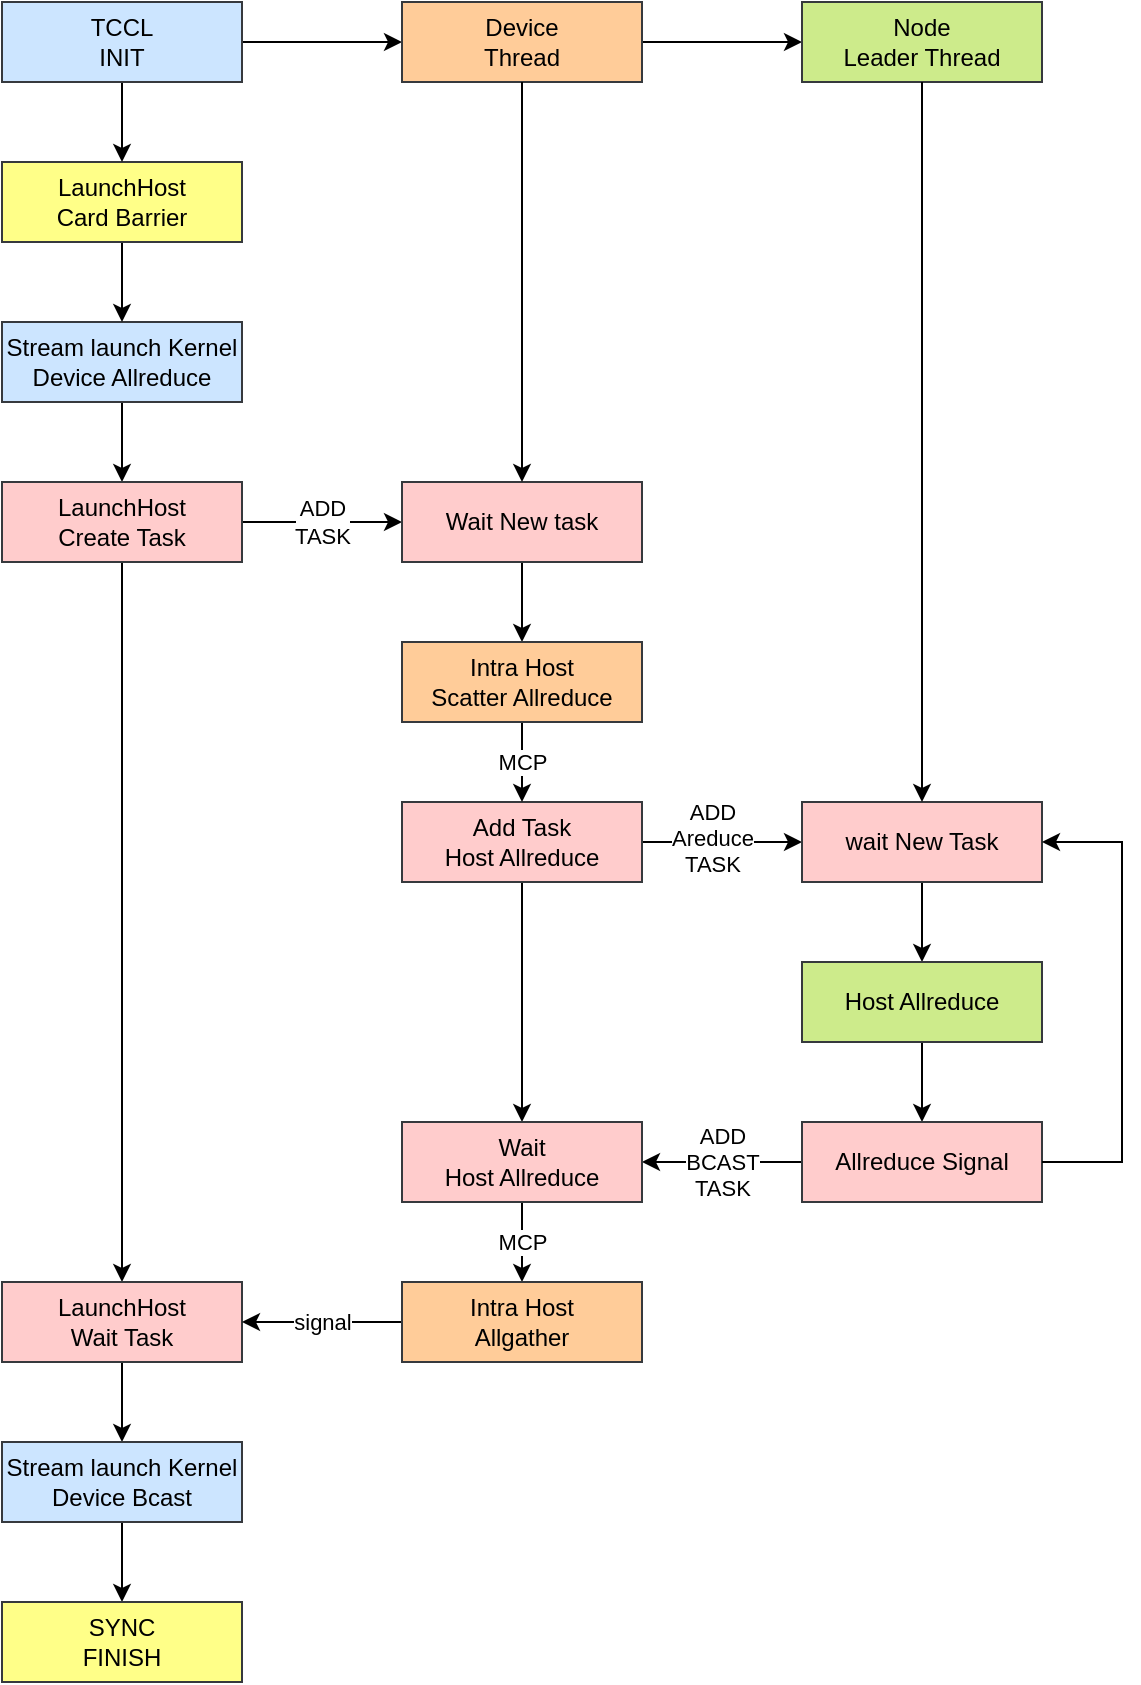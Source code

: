 <mxfile version="21.2.2" type="github">
  <diagram name="Page-1" id="EsT10xzCCeYcYSkJDmvW">
    <mxGraphModel dx="2358" dy="1304" grid="1" gridSize="10" guides="1" tooltips="1" connect="1" arrows="1" fold="1" page="1" pageScale="1" pageWidth="850" pageHeight="1100" math="0" shadow="0">
      <root>
        <mxCell id="0" />
        <mxCell id="1" parent="0" />
        <mxCell id="1WPlRurY3LXXzc_wm_BW-7" value="" style="edgeStyle=orthogonalEdgeStyle;rounded=0;orthogonalLoop=1;jettySize=auto;html=1;" parent="1" source="1WPlRurY3LXXzc_wm_BW-1" target="1WPlRurY3LXXzc_wm_BW-4" edge="1">
          <mxGeometry relative="1" as="geometry" />
        </mxCell>
        <mxCell id="1WPlRurY3LXXzc_wm_BW-1" value="Stream launch Kernel&lt;br&gt;Device Allreduce" style="rounded=0;whiteSpace=wrap;html=1;fillColor=#cce5ff;strokeColor=#36393d;" parent="1" vertex="1">
          <mxGeometry x="200" y="320" width="120" height="40" as="geometry" />
        </mxCell>
        <mxCell id="1WPlRurY3LXXzc_wm_BW-3" value="" style="edgeStyle=orthogonalEdgeStyle;rounded=0;orthogonalLoop=1;jettySize=auto;html=1;" parent="1" source="1WPlRurY3LXXzc_wm_BW-2" target="1WPlRurY3LXXzc_wm_BW-1" edge="1">
          <mxGeometry relative="1" as="geometry" />
        </mxCell>
        <mxCell id="1WPlRurY3LXXzc_wm_BW-2" value="LaunchHost&lt;br&gt;Card Barrier" style="rounded=0;whiteSpace=wrap;html=1;fillColor=#ffff88;strokeColor=#36393d;" parent="1" vertex="1">
          <mxGeometry x="200" y="240" width="120" height="40" as="geometry" />
        </mxCell>
        <mxCell id="1WPlRurY3LXXzc_wm_BW-6" value="ADD&lt;br&gt;TASK" style="edgeStyle=orthogonalEdgeStyle;rounded=0;orthogonalLoop=1;jettySize=auto;html=1;" parent="1" source="1WPlRurY3LXXzc_wm_BW-4" target="1WPlRurY3LXXzc_wm_BW-5" edge="1">
          <mxGeometry relative="1" as="geometry" />
        </mxCell>
        <mxCell id="Y7l1YH2GiNnYRPJC3hIs-2" value="" style="edgeStyle=orthogonalEdgeStyle;rounded=0;orthogonalLoop=1;jettySize=auto;html=1;" parent="1" source="1WPlRurY3LXXzc_wm_BW-4" target="Y7l1YH2GiNnYRPJC3hIs-1" edge="1">
          <mxGeometry relative="1" as="geometry" />
        </mxCell>
        <mxCell id="1WPlRurY3LXXzc_wm_BW-4" value="LaunchHost&lt;br&gt;Create Task" style="rounded=0;whiteSpace=wrap;html=1;fillColor=#ffcccc;strokeColor=#36393d;" parent="1" vertex="1">
          <mxGeometry x="200" y="400" width="120" height="40" as="geometry" />
        </mxCell>
        <mxCell id="Y7l1YH2GiNnYRPJC3hIs-9" value="" style="edgeStyle=orthogonalEdgeStyle;rounded=0;orthogonalLoop=1;jettySize=auto;html=1;" parent="1" source="1WPlRurY3LXXzc_wm_BW-5" edge="1">
          <mxGeometry relative="1" as="geometry">
            <mxPoint x="460" y="480" as="targetPoint" />
            <Array as="points">
              <mxPoint x="460" y="450" />
              <mxPoint x="460" y="450" />
            </Array>
          </mxGeometry>
        </mxCell>
        <mxCell id="1WPlRurY3LXXzc_wm_BW-5" value="Wait New task" style="rounded=0;whiteSpace=wrap;html=1;fillColor=#ffcccc;strokeColor=#36393d;" parent="1" vertex="1">
          <mxGeometry x="400" y="400" width="120" height="40" as="geometry" />
        </mxCell>
        <mxCell id="Y7l1YH2GiNnYRPJC3hIs-12" value="" style="edgeStyle=orthogonalEdgeStyle;rounded=0;orthogonalLoop=1;jettySize=auto;html=1;" parent="1" source="1WPlRurY3LXXzc_wm_BW-8" target="Y7l1YH2GiNnYRPJC3hIs-11" edge="1">
          <mxGeometry relative="1" as="geometry" />
        </mxCell>
        <mxCell id="Y7l1YH2GiNnYRPJC3hIs-34" value="ADD&lt;br&gt;Areduce&lt;br&gt;TASK" style="edgeLabel;html=1;align=center;verticalAlign=middle;resizable=0;points=[];" parent="Y7l1YH2GiNnYRPJC3hIs-12" vertex="1" connectable="0">
          <mxGeometry x="-0.125" y="2" relative="1" as="geometry">
            <mxPoint as="offset" />
          </mxGeometry>
        </mxCell>
        <mxCell id="Y7l1YH2GiNnYRPJC3hIs-23" value="" style="edgeStyle=orthogonalEdgeStyle;rounded=0;orthogonalLoop=1;jettySize=auto;html=1;" parent="1" source="1WPlRurY3LXXzc_wm_BW-8" target="Y7l1YH2GiNnYRPJC3hIs-22" edge="1">
          <mxGeometry relative="1" as="geometry" />
        </mxCell>
        <mxCell id="1WPlRurY3LXXzc_wm_BW-8" value="Add Task&lt;br&gt;Host Allreduce" style="rounded=0;whiteSpace=wrap;html=1;fillColor=#ffcccc;strokeColor=#36393d;" parent="1" vertex="1">
          <mxGeometry x="400" y="560" width="120" height="40" as="geometry" />
        </mxCell>
        <mxCell id="Y7l1YH2GiNnYRPJC3hIs-32" value="" style="edgeStyle=orthogonalEdgeStyle;rounded=0;orthogonalLoop=1;jettySize=auto;html=1;" parent="1" source="Y7l1YH2GiNnYRPJC3hIs-1" target="Y7l1YH2GiNnYRPJC3hIs-31" edge="1">
          <mxGeometry relative="1" as="geometry" />
        </mxCell>
        <mxCell id="Y7l1YH2GiNnYRPJC3hIs-1" value="LaunchHost&lt;br&gt;Wait Task" style="rounded=0;whiteSpace=wrap;html=1;fillColor=#ffcccc;strokeColor=#36393d;" parent="1" vertex="1">
          <mxGeometry x="200" y="800" width="120" height="40" as="geometry" />
        </mxCell>
        <mxCell id="Y7l1YH2GiNnYRPJC3hIs-4" value="" style="edgeStyle=orthogonalEdgeStyle;rounded=0;orthogonalLoop=1;jettySize=auto;html=1;" parent="1" source="Y7l1YH2GiNnYRPJC3hIs-3" target="1WPlRurY3LXXzc_wm_BW-2" edge="1">
          <mxGeometry relative="1" as="geometry" />
        </mxCell>
        <mxCell id="Y7l1YH2GiNnYRPJC3hIs-6" value="" style="edgeStyle=orthogonalEdgeStyle;rounded=0;orthogonalLoop=1;jettySize=auto;html=1;" parent="1" source="Y7l1YH2GiNnYRPJC3hIs-3" target="Y7l1YH2GiNnYRPJC3hIs-5" edge="1">
          <mxGeometry relative="1" as="geometry" />
        </mxCell>
        <mxCell id="Y7l1YH2GiNnYRPJC3hIs-3" value="TCCL&lt;br&gt;INIT" style="rounded=0;whiteSpace=wrap;html=1;fillColor=#cce5ff;strokeColor=#36393d;" parent="1" vertex="1">
          <mxGeometry x="200" y="160" width="120" height="40" as="geometry" />
        </mxCell>
        <mxCell id="Y7l1YH2GiNnYRPJC3hIs-8" value="" style="edgeStyle=orthogonalEdgeStyle;rounded=0;orthogonalLoop=1;jettySize=auto;html=1;" parent="1" source="Y7l1YH2GiNnYRPJC3hIs-5" target="Y7l1YH2GiNnYRPJC3hIs-7" edge="1">
          <mxGeometry relative="1" as="geometry" />
        </mxCell>
        <mxCell id="Y7l1YH2GiNnYRPJC3hIs-5" value="Device&lt;br&gt;Thread" style="rounded=0;whiteSpace=wrap;html=1;fillColor=#ffcc99;strokeColor=#36393d;" parent="1" vertex="1">
          <mxGeometry x="400" y="160" width="120" height="40" as="geometry" />
        </mxCell>
        <mxCell id="Y7l1YH2GiNnYRPJC3hIs-7" value="Node&lt;br&gt;Leader Thread" style="rounded=0;whiteSpace=wrap;html=1;fillColor=#cdeb8b;strokeColor=#36393d;" parent="1" vertex="1">
          <mxGeometry x="600" y="160" width="120" height="40" as="geometry" />
        </mxCell>
        <mxCell id="Y7l1YH2GiNnYRPJC3hIs-10" value="" style="edgeStyle=orthogonalEdgeStyle;rounded=0;orthogonalLoop=1;jettySize=auto;html=1;exitX=0.5;exitY=1;exitDx=0;exitDy=0;entryX=0.5;entryY=0;entryDx=0;entryDy=0;" parent="1" source="Y7l1YH2GiNnYRPJC3hIs-5" target="1WPlRurY3LXXzc_wm_BW-5" edge="1">
          <mxGeometry relative="1" as="geometry">
            <mxPoint x="470" y="450" as="sourcePoint" />
            <mxPoint x="470" y="490" as="targetPoint" />
            <Array as="points">
              <mxPoint x="460" y="290" />
              <mxPoint x="460" y="290" />
            </Array>
          </mxGeometry>
        </mxCell>
        <mxCell id="Y7l1YH2GiNnYRPJC3hIs-18" value="" style="edgeStyle=orthogonalEdgeStyle;rounded=0;orthogonalLoop=1;jettySize=auto;html=1;" parent="1" source="Y7l1YH2GiNnYRPJC3hIs-11" target="Y7l1YH2GiNnYRPJC3hIs-17" edge="1">
          <mxGeometry relative="1" as="geometry" />
        </mxCell>
        <mxCell id="Y7l1YH2GiNnYRPJC3hIs-11" value="wait New Task" style="rounded=0;whiteSpace=wrap;html=1;fillColor=#ffcccc;strokeColor=#36393d;" parent="1" vertex="1">
          <mxGeometry x="600" y="560" width="120" height="40" as="geometry" />
        </mxCell>
        <mxCell id="Y7l1YH2GiNnYRPJC3hIs-15" value="MCP" style="edgeStyle=orthogonalEdgeStyle;rounded=0;orthogonalLoop=1;jettySize=auto;html=1;" parent="1" source="Y7l1YH2GiNnYRPJC3hIs-13" target="1WPlRurY3LXXzc_wm_BW-8" edge="1">
          <mxGeometry relative="1" as="geometry">
            <Array as="points">
              <mxPoint x="460" y="540" />
              <mxPoint x="460" y="540" />
            </Array>
          </mxGeometry>
        </mxCell>
        <mxCell id="Y7l1YH2GiNnYRPJC3hIs-13" value="Intra Host&lt;br style=&quot;border-color: var(--border-color);&quot;&gt;Scatter Allreduce" style="rounded=0;whiteSpace=wrap;html=1;fillColor=#ffcc99;strokeColor=#36393d;" parent="1" vertex="1">
          <mxGeometry x="400" y="480" width="120" height="40" as="geometry" />
        </mxCell>
        <mxCell id="Y7l1YH2GiNnYRPJC3hIs-16" value="" style="edgeStyle=orthogonalEdgeStyle;rounded=0;orthogonalLoop=1;jettySize=auto;html=1;exitX=0.5;exitY=1;exitDx=0;exitDy=0;entryX=0.5;entryY=0;entryDx=0;entryDy=0;" parent="1" source="Y7l1YH2GiNnYRPJC3hIs-7" target="Y7l1YH2GiNnYRPJC3hIs-11" edge="1">
          <mxGeometry relative="1" as="geometry">
            <mxPoint x="470" y="210" as="sourcePoint" />
            <mxPoint x="470" y="410" as="targetPoint" />
            <Array as="points">
              <mxPoint x="660" y="360" />
              <mxPoint x="660" y="360" />
            </Array>
          </mxGeometry>
        </mxCell>
        <mxCell id="Y7l1YH2GiNnYRPJC3hIs-20" value="" style="edgeStyle=orthogonalEdgeStyle;rounded=0;orthogonalLoop=1;jettySize=auto;html=1;" parent="1" source="Y7l1YH2GiNnYRPJC3hIs-17" target="Y7l1YH2GiNnYRPJC3hIs-19" edge="1">
          <mxGeometry relative="1" as="geometry">
            <Array as="points">
              <mxPoint x="660" y="690" />
              <mxPoint x="660" y="690" />
            </Array>
          </mxGeometry>
        </mxCell>
        <mxCell id="Y7l1YH2GiNnYRPJC3hIs-17" value="Host Allreduce" style="rounded=0;whiteSpace=wrap;html=1;fillColor=#cdeb8b;strokeColor=#36393d;" parent="1" vertex="1">
          <mxGeometry x="600" y="640" width="120" height="40" as="geometry" />
        </mxCell>
        <mxCell id="Y7l1YH2GiNnYRPJC3hIs-24" value="ADD&lt;br&gt;BCAST&lt;br&gt;TASK" style="edgeStyle=orthogonalEdgeStyle;rounded=0;orthogonalLoop=1;jettySize=auto;html=1;" parent="1" source="Y7l1YH2GiNnYRPJC3hIs-19" target="Y7l1YH2GiNnYRPJC3hIs-22" edge="1">
          <mxGeometry relative="1" as="geometry" />
        </mxCell>
        <mxCell id="Y7l1YH2GiNnYRPJC3hIs-19" value="Allreduce Signal" style="rounded=0;whiteSpace=wrap;html=1;fillColor=#ffcccc;strokeColor=#36393d;" parent="1" vertex="1">
          <mxGeometry x="600" y="720" width="120" height="40" as="geometry" />
        </mxCell>
        <mxCell id="Y7l1YH2GiNnYRPJC3hIs-21" value="" style="edgeStyle=orthogonalEdgeStyle;rounded=0;orthogonalLoop=1;jettySize=auto;html=1;exitX=1;exitY=0.5;exitDx=0;exitDy=0;entryX=1;entryY=0.5;entryDx=0;entryDy=0;" parent="1" source="Y7l1YH2GiNnYRPJC3hIs-19" target="Y7l1YH2GiNnYRPJC3hIs-11" edge="1">
          <mxGeometry relative="1" as="geometry">
            <mxPoint x="670" y="690" as="sourcePoint" />
            <mxPoint x="670" y="730" as="targetPoint" />
            <Array as="points">
              <mxPoint x="760" y="740" />
              <mxPoint x="760" y="580" />
            </Array>
          </mxGeometry>
        </mxCell>
        <mxCell id="Y7l1YH2GiNnYRPJC3hIs-27" value="MCP" style="edgeStyle=orthogonalEdgeStyle;rounded=0;orthogonalLoop=1;jettySize=auto;html=1;" parent="1" source="Y7l1YH2GiNnYRPJC3hIs-22" target="Y7l1YH2GiNnYRPJC3hIs-26" edge="1">
          <mxGeometry relative="1" as="geometry" />
        </mxCell>
        <mxCell id="Y7l1YH2GiNnYRPJC3hIs-22" value="Wait &lt;br&gt;Host Allreduce" style="rounded=0;whiteSpace=wrap;html=1;fillColor=#ffcccc;strokeColor=#36393d;" parent="1" vertex="1">
          <mxGeometry x="400" y="720" width="120" height="40" as="geometry" />
        </mxCell>
        <mxCell id="Y7l1YH2GiNnYRPJC3hIs-28" value="signal" style="edgeStyle=orthogonalEdgeStyle;rounded=0;orthogonalLoop=1;jettySize=auto;html=1;" parent="1" source="Y7l1YH2GiNnYRPJC3hIs-26" target="Y7l1YH2GiNnYRPJC3hIs-1" edge="1">
          <mxGeometry relative="1" as="geometry">
            <Array as="points">
              <mxPoint x="360" y="820" />
              <mxPoint x="360" y="820" />
            </Array>
          </mxGeometry>
        </mxCell>
        <mxCell id="Y7l1YH2GiNnYRPJC3hIs-26" value="Intra Host&lt;br&gt;Allgather" style="rounded=0;whiteSpace=wrap;html=1;fillColor=#ffcc99;strokeColor=#36393d;" parent="1" vertex="1">
          <mxGeometry x="400" y="800" width="120" height="40" as="geometry" />
        </mxCell>
        <mxCell id="Y7l1YH2GiNnYRPJC3hIs-36" value="" style="edgeStyle=orthogonalEdgeStyle;rounded=0;orthogonalLoop=1;jettySize=auto;html=1;" parent="1" source="Y7l1YH2GiNnYRPJC3hIs-31" target="Y7l1YH2GiNnYRPJC3hIs-35" edge="1">
          <mxGeometry relative="1" as="geometry">
            <Array as="points">
              <mxPoint x="260" y="940" />
              <mxPoint x="260" y="940" />
            </Array>
          </mxGeometry>
        </mxCell>
        <mxCell id="Y7l1YH2GiNnYRPJC3hIs-31" value="Stream launch Kernel&lt;br&gt;Device Bcast" style="rounded=0;whiteSpace=wrap;html=1;fillColor=#cce5ff;strokeColor=#36393d;" parent="1" vertex="1">
          <mxGeometry x="200" y="880" width="120" height="40" as="geometry" />
        </mxCell>
        <mxCell id="Y7l1YH2GiNnYRPJC3hIs-35" value="SYNC&lt;br&gt;FINISH" style="rounded=0;whiteSpace=wrap;html=1;fillColor=#ffff88;strokeColor=#36393d;" parent="1" vertex="1">
          <mxGeometry x="200" y="960" width="120" height="40" as="geometry" />
        </mxCell>
      </root>
    </mxGraphModel>
  </diagram>
</mxfile>
